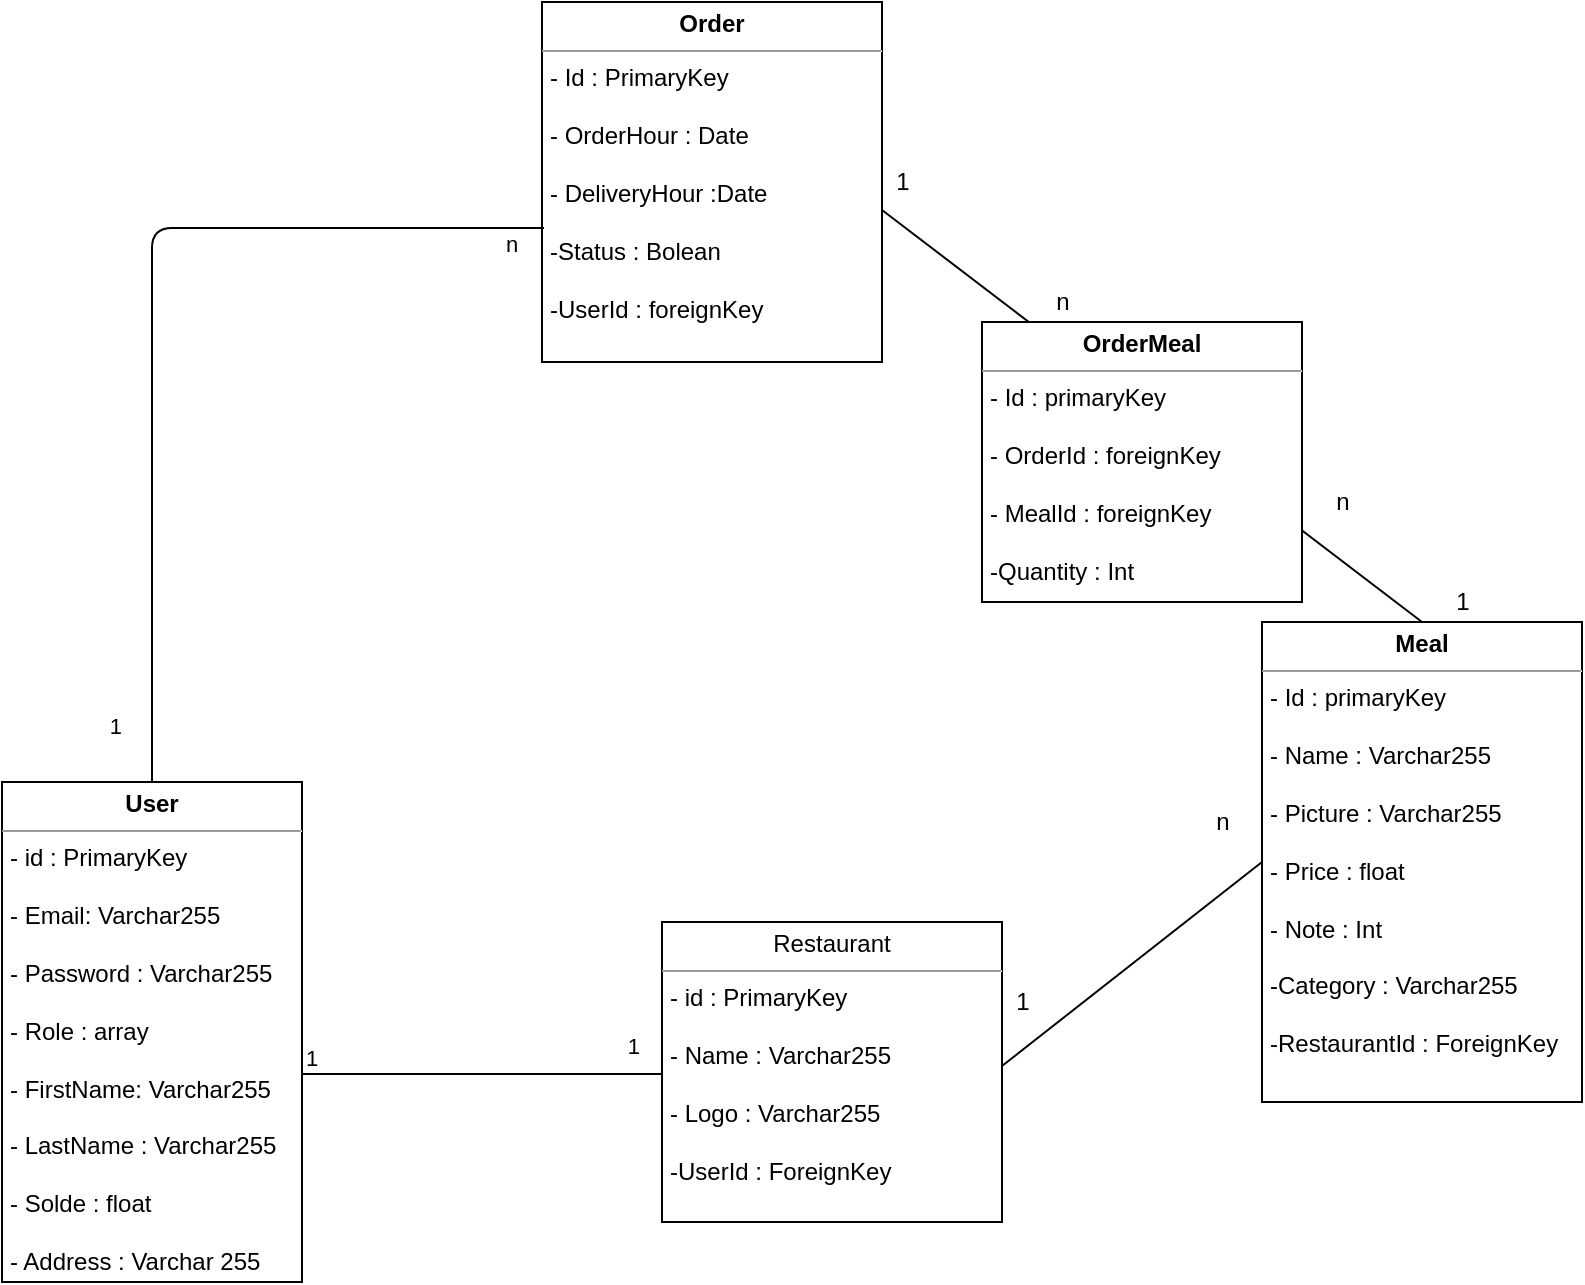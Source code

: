 <mxfile version="13.6.2" type="device"><diagram id="C5RBs43oDa-KdzZeNtuy" name="Page-1"><mxGraphModel dx="1108" dy="510" grid="1" gridSize="10" guides="1" tooltips="1" connect="1" arrows="1" fold="1" page="1" pageScale="1" pageWidth="827" pageHeight="1169" math="0" shadow="0"><root><mxCell id="WIyWlLk6GJQsqaUBKTNV-0"/><mxCell id="WIyWlLk6GJQsqaUBKTNV-1" parent="WIyWlLk6GJQsqaUBKTNV-0"/><mxCell id="L7OnZcDCFKzpyeaFRifZ-2" value="&lt;p style=&quot;margin: 0px ; margin-top: 4px ; text-align: center&quot;&gt;Restaurant&lt;/p&gt;&lt;hr size=&quot;1&quot;&gt;&lt;p style=&quot;margin: 0px ; margin-left: 4px&quot;&gt;- id : PrimaryKey&lt;/p&gt;&lt;p style=&quot;margin: 0px ; margin-left: 4px&quot;&gt;&lt;br&gt;&lt;/p&gt;&lt;p style=&quot;margin: 0px ; margin-left: 4px&quot;&gt;- Name : Varchar255&lt;/p&gt;&lt;p style=&quot;margin: 0px ; margin-left: 4px&quot;&gt;&lt;br&gt;&lt;/p&gt;&lt;p style=&quot;margin: 0px ; margin-left: 4px&quot;&gt;- Logo : Varchar255&lt;/p&gt;&lt;p style=&quot;margin: 0px ; margin-left: 4px&quot;&gt;&lt;br&gt;&lt;/p&gt;&lt;p style=&quot;margin: 0px ; margin-left: 4px&quot;&gt;-UserId : ForeignKey&lt;/p&gt;&lt;p style=&quot;margin: 0px ; margin-left: 4px&quot;&gt;&lt;br&gt;&lt;/p&gt;&lt;p style=&quot;margin: 0px ; margin-left: 4px&quot;&gt;&lt;br&gt;&lt;/p&gt;&lt;p style=&quot;margin: 0px ; margin-left: 4px&quot;&gt;&lt;br&gt;&lt;/p&gt;&lt;p style=&quot;margin: 0px ; margin-left: 4px&quot;&gt;&lt;br&gt;&lt;/p&gt;&lt;p style=&quot;margin: 0px ; margin-left: 4px&quot;&gt;&lt;br&gt;&lt;/p&gt;&lt;p style=&quot;margin: 0px ; margin-left: 4px&quot;&gt;&lt;br&gt;&lt;/p&gt;" style="verticalAlign=top;align=left;overflow=fill;fontSize=12;fontFamily=Helvetica;html=1;" parent="WIyWlLk6GJQsqaUBKTNV-1" vertex="1"><mxGeometry x="350" y="750" width="170" height="150" as="geometry"/></mxCell><mxCell id="L7OnZcDCFKzpyeaFRifZ-3" value="&lt;p style=&quot;margin: 0px ; margin-top: 4px ; text-align: center&quot;&gt;&lt;b&gt;Meal&lt;/b&gt;&lt;/p&gt;&lt;hr size=&quot;1&quot;&gt;&lt;p style=&quot;margin: 0px ; margin-left: 4px&quot;&gt;- Id : primaryKey&amp;nbsp;&lt;/p&gt;&lt;p style=&quot;margin: 0px ; margin-left: 4px&quot;&gt;&lt;br&gt;&lt;/p&gt;&lt;p style=&quot;margin: 0px ; margin-left: 4px&quot;&gt;- Name : Varchar255&lt;/p&gt;&lt;p style=&quot;margin: 0px ; margin-left: 4px&quot;&gt;&lt;br&gt;&lt;/p&gt;&lt;p style=&quot;margin: 0px ; margin-left: 4px&quot;&gt;- Picture : Varchar255&lt;/p&gt;&lt;p style=&quot;margin: 0px ; margin-left: 4px&quot;&gt;&lt;br&gt;&lt;/p&gt;&lt;p style=&quot;margin: 0px ; margin-left: 4px&quot;&gt;- Price : float&lt;/p&gt;&lt;p style=&quot;margin: 0px ; margin-left: 4px&quot;&gt;&lt;br&gt;&lt;/p&gt;&lt;p style=&quot;margin: 0px ; margin-left: 4px&quot;&gt;- Note : Int&lt;/p&gt;&lt;p style=&quot;margin: 0px ; margin-left: 4px&quot;&gt;&lt;br&gt;&lt;/p&gt;&lt;p style=&quot;margin: 0px ; margin-left: 4px&quot;&gt;-Category : Varchar255&lt;/p&gt;&lt;p style=&quot;margin: 0px ; margin-left: 4px&quot;&gt;&lt;br&gt;&lt;/p&gt;&lt;p style=&quot;margin: 0px ; margin-left: 4px&quot;&gt;-RestaurantId : ForeignKey&lt;/p&gt;" style="verticalAlign=top;align=left;overflow=fill;fontSize=12;fontFamily=Helvetica;html=1;" parent="WIyWlLk6GJQsqaUBKTNV-1" vertex="1"><mxGeometry x="650" y="600" width="160" height="240" as="geometry"/></mxCell><mxCell id="L7OnZcDCFKzpyeaFRifZ-5" value="&lt;p style=&quot;margin: 0px ; margin-top: 4px ; text-align: center&quot;&gt;&lt;b&gt;Order&lt;/b&gt;&lt;/p&gt;&lt;hr size=&quot;1&quot;&gt;&lt;p style=&quot;margin: 0px ; margin-left: 4px&quot;&gt;- Id : PrimaryKey&amp;nbsp;&lt;/p&gt;&lt;p style=&quot;margin: 0px ; margin-left: 4px&quot;&gt;&lt;br&gt;&lt;/p&gt;&lt;p style=&quot;margin: 0px ; margin-left: 4px&quot;&gt;- OrderHour : Date&lt;/p&gt;&lt;p style=&quot;margin: 0px ; margin-left: 4px&quot;&gt;&lt;br&gt;&lt;/p&gt;&lt;p style=&quot;margin: 0px ; margin-left: 4px&quot;&gt;- DeliveryHour :Date&lt;/p&gt;&lt;p style=&quot;margin: 0px ; margin-left: 4px&quot;&gt;&lt;br&gt;&lt;/p&gt;&lt;p style=&quot;margin: 0px ; margin-left: 4px&quot;&gt;-Status : Bolean&amp;nbsp;&lt;/p&gt;&lt;p style=&quot;margin: 0px ; margin-left: 4px&quot;&gt;&lt;br&gt;&lt;/p&gt;&lt;p style=&quot;margin: 0px ; margin-left: 4px&quot;&gt;-UserId : foreignKey&lt;/p&gt;&lt;br&gt;&lt;p style=&quot;margin: 0px ; margin-left: 4px&quot;&gt;&lt;br&gt;&lt;/p&gt;" style="verticalAlign=top;align=left;overflow=fill;fontSize=12;fontFamily=Helvetica;html=1;" parent="WIyWlLk6GJQsqaUBKTNV-1" vertex="1"><mxGeometry x="290" y="290" width="170" height="180" as="geometry"/></mxCell><mxCell id="L7OnZcDCFKzpyeaFRifZ-17" value="" style="endArrow=none;html=1;exitX=0.5;exitY=0;exitDx=0;exitDy=0;entryX=0;entryY=1.2;entryDx=0;entryDy=0;entryPerimeter=0;" parent="WIyWlLk6GJQsqaUBKTNV-1" source="L7OnZcDCFKzpyeaFRifZ-3" target="p0QGqt5P988QIIp1r_5_-0" edge="1"><mxGeometry width="50" height="50" relative="1" as="geometry"><mxPoint x="570" y="510" as="sourcePoint"/><mxPoint x="620" y="460" as="targetPoint"/></mxGeometry></mxCell><mxCell id="L7OnZcDCFKzpyeaFRifZ-18" value="n" style="text;html=1;align=center;verticalAlign=middle;resizable=0;points=[];autosize=1;" parent="WIyWlLk6GJQsqaUBKTNV-1" vertex="1"><mxGeometry x="540" y="430" width="20" height="20" as="geometry"/></mxCell><mxCell id="L7OnZcDCFKzpyeaFRifZ-19" value="n" style="text;html=1;align=center;verticalAlign=middle;resizable=0;points=[];autosize=1;" parent="WIyWlLk6GJQsqaUBKTNV-1" vertex="1"><mxGeometry x="680" y="530" width="20" height="20" as="geometry"/></mxCell><mxCell id="L7OnZcDCFKzpyeaFRifZ-20" value="" style="endArrow=none;html=1;exitX=0;exitY=0.5;exitDx=0;exitDy=0;" parent="WIyWlLk6GJQsqaUBKTNV-1" source="L7OnZcDCFKzpyeaFRifZ-3" edge="1"><mxGeometry width="50" height="50" relative="1" as="geometry"><mxPoint x="635" y="710" as="sourcePoint"/><mxPoint x="520" y="822" as="targetPoint"/></mxGeometry></mxCell><mxCell id="L7OnZcDCFKzpyeaFRifZ-21" value="n" style="text;html=1;align=center;verticalAlign=middle;resizable=0;points=[];autosize=1;" parent="WIyWlLk6GJQsqaUBKTNV-1" vertex="1"><mxGeometry x="620" y="690" width="20" height="20" as="geometry"/></mxCell><mxCell id="L7OnZcDCFKzpyeaFRifZ-22" value="1" style="text;html=1;align=center;verticalAlign=middle;resizable=0;points=[];autosize=1;" parent="WIyWlLk6GJQsqaUBKTNV-1" vertex="1"><mxGeometry x="520" y="780" width="20" height="20" as="geometry"/></mxCell><mxCell id="nbT6SVBThUeO-JlexdcQ-1" value="&lt;p style=&quot;margin: 0px ; margin-top: 4px ; text-align: center&quot;&gt;&lt;b&gt;OrderMeal&lt;/b&gt;&lt;/p&gt;&lt;hr size=&quot;1&quot;&gt;&lt;p style=&quot;margin: 0px 0px 0px 4px&quot;&gt;- Id : primaryKey&amp;nbsp;&lt;/p&gt;&lt;p style=&quot;margin: 0px 0px 0px 4px&quot;&gt;&lt;br&gt;&lt;/p&gt;&lt;p style=&quot;margin: 0px ; margin-left: 4px&quot;&gt;- OrderId : foreignKey&lt;/p&gt;&lt;p style=&quot;margin: 0px ; margin-left: 4px&quot;&gt;&lt;br&gt;&lt;/p&gt;&lt;p style=&quot;margin: 0px ; margin-left: 4px&quot;&gt;- MealId : foreignKey&lt;/p&gt;&lt;p style=&quot;margin: 0px ; margin-left: 4px&quot;&gt;&lt;br&gt;&lt;/p&gt;&lt;p style=&quot;margin: 0px ; margin-left: 4px&quot;&gt;-Quantity : Int&lt;/p&gt;" style="verticalAlign=top;align=left;overflow=fill;fontSize=12;fontFamily=Helvetica;html=1;" parent="WIyWlLk6GJQsqaUBKTNV-1" vertex="1"><mxGeometry x="510" y="450" width="160" height="140" as="geometry"/></mxCell><mxCell id="9Flf6CfALsbPtHTZ2Xh_-0" value="&lt;p style=&quot;margin: 0px ; margin-top: 4px ; text-align: center&quot;&gt;&lt;b&gt;User&lt;/b&gt;&lt;/p&gt;&lt;hr size=&quot;1&quot;&gt;&lt;p style=&quot;margin: 0px ; margin-left: 4px&quot;&gt;&lt;span&gt;- id : PrimaryKey&lt;/span&gt;&lt;br&gt;&lt;/p&gt;&lt;p style=&quot;margin: 0px 0px 0px 4px&quot;&gt;&lt;br&gt;&lt;/p&gt;&lt;p style=&quot;margin: 0px ; margin-left: 4px&quot;&gt;- Email: Varchar255&lt;/p&gt;&lt;p style=&quot;margin: 0px ; margin-left: 4px&quot;&gt;&lt;br&gt;&lt;/p&gt;&lt;p style=&quot;margin: 0px ; margin-left: 4px&quot;&gt;- Password : Varchar255&lt;/p&gt;&lt;p style=&quot;margin: 0px ; margin-left: 4px&quot;&gt;&lt;br&gt;&lt;/p&gt;&lt;p style=&quot;margin: 0px ; margin-left: 4px&quot;&gt;- Role : array&lt;/p&gt;&lt;p style=&quot;margin: 0px ; margin-left: 4px&quot;&gt;&lt;br&gt;&lt;/p&gt;&lt;p style=&quot;margin: 0px 0px 0px 4px&quot;&gt;- FirstName: Varchar255&lt;/p&gt;&lt;p style=&quot;margin: 0px 0px 0px 4px&quot;&gt;&lt;br&gt;&lt;/p&gt;&lt;p style=&quot;margin: 0px 0px 0px 4px&quot;&gt;- LastName : Varchar255&lt;/p&gt;&lt;p style=&quot;margin: 0px 0px 0px 4px&quot;&gt;&lt;br&gt;&lt;/p&gt;&lt;p style=&quot;margin: 0px 0px 0px 4px&quot;&gt;- Solde : float&lt;/p&gt;&lt;p style=&quot;margin: 0px 0px 0px 4px&quot;&gt;&lt;br&gt;&lt;/p&gt;&lt;p style=&quot;margin: 0px 0px 0px 4px&quot;&gt;- Address : Varchar 255&lt;/p&gt;&lt;p style=&quot;margin: 0px 0px 0px 4px&quot;&gt;&lt;br&gt;&lt;/p&gt;" style="verticalAlign=top;align=left;overflow=fill;fontSize=12;fontFamily=Helvetica;html=1;" parent="WIyWlLk6GJQsqaUBKTNV-1" vertex="1"><mxGeometry x="20" y="680" width="150" height="250" as="geometry"/></mxCell><mxCell id="9Flf6CfALsbPtHTZ2Xh_-4" value="" style="endArrow=none;html=1;edgeStyle=orthogonalEdgeStyle;" parent="WIyWlLk6GJQsqaUBKTNV-1" target="9Flf6CfALsbPtHTZ2Xh_-0" edge="1"><mxGeometry relative="1" as="geometry"><mxPoint x="291" y="403" as="sourcePoint"/><mxPoint x="350" y="90" as="targetPoint"/><Array as="points"><mxPoint x="95" y="403"/></Array></mxGeometry></mxCell><mxCell id="9Flf6CfALsbPtHTZ2Xh_-5" value="n" style="edgeLabel;resizable=0;html=1;align=left;verticalAlign=bottom;" parent="9Flf6CfALsbPtHTZ2Xh_-4" connectable="0" vertex="1"><mxGeometry x="-1" relative="1" as="geometry"><mxPoint x="-21.02" y="16.95" as="offset"/></mxGeometry></mxCell><mxCell id="9Flf6CfALsbPtHTZ2Xh_-6" value="1" style="edgeLabel;resizable=0;html=1;align=right;verticalAlign=bottom;" parent="9Flf6CfALsbPtHTZ2Xh_-4" connectable="0" vertex="1"><mxGeometry x="1" relative="1" as="geometry"><mxPoint x="-15" y="-20" as="offset"/></mxGeometry></mxCell><mxCell id="9Flf6CfALsbPtHTZ2Xh_-7" value="" style="endArrow=none;html=1;edgeStyle=orthogonalEdgeStyle;exitX=1;exitY=0.584;exitDx=0;exitDy=0;exitPerimeter=0;" parent="WIyWlLk6GJQsqaUBKTNV-1" source="9Flf6CfALsbPtHTZ2Xh_-0" edge="1"><mxGeometry relative="1" as="geometry"><mxPoint x="180" y="760" as="sourcePoint"/><mxPoint x="350" y="826" as="targetPoint"/><Array as="points"><mxPoint x="350" y="826"/></Array></mxGeometry></mxCell><mxCell id="9Flf6CfALsbPtHTZ2Xh_-8" value="1" style="edgeLabel;resizable=0;html=1;align=left;verticalAlign=bottom;" parent="9Flf6CfALsbPtHTZ2Xh_-7" connectable="0" vertex="1"><mxGeometry x="-1" relative="1" as="geometry"/></mxCell><mxCell id="9Flf6CfALsbPtHTZ2Xh_-9" value="1" style="edgeLabel;resizable=0;html=1;align=right;verticalAlign=bottom;" parent="9Flf6CfALsbPtHTZ2Xh_-7" connectable="0" vertex="1"><mxGeometry x="1" relative="1" as="geometry"><mxPoint x="-10.06" y="-6" as="offset"/></mxGeometry></mxCell><mxCell id="p0QGqt5P988QIIp1r_5_-0" value="1" style="text;html=1;align=center;verticalAlign=middle;resizable=0;points=[];autosize=1;" vertex="1" parent="WIyWlLk6GJQsqaUBKTNV-1"><mxGeometry x="460" y="370" width="20" height="20" as="geometry"/></mxCell><mxCell id="p0QGqt5P988QIIp1r_5_-1" value="1" style="text;html=1;align=center;verticalAlign=middle;resizable=0;points=[];autosize=1;" vertex="1" parent="WIyWlLk6GJQsqaUBKTNV-1"><mxGeometry x="740" y="580" width="20" height="20" as="geometry"/></mxCell></root></mxGraphModel></diagram></mxfile>
